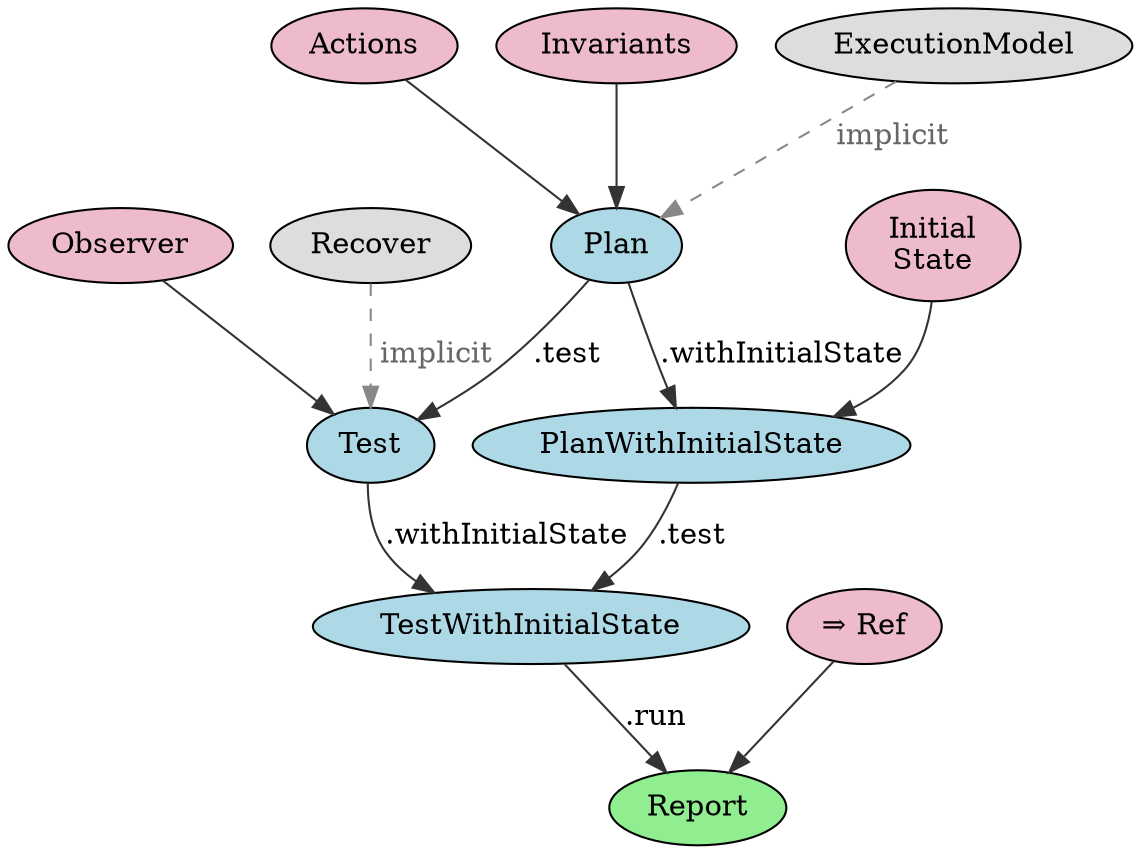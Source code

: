 digraph G {
edge[color="#333333"]

// Provided by user
{ node[style=filled fillcolor="#eebbcc"]
  a [label="Actions"]
  i [label="Invariants"]
  is [label="Initial\nState"]
  o [label="Observer"]
  ref [label="⇒ Ref"]
}

// Nearly always provided automatically
{ node[style=filled fillcolor="#dddddd"]
  r [label="Recover"]
  em [label="ExecutionModel"]
}


// Aggregation types
{ node[style=filled fillcolor=lightblue]
  plan [label="Plan"]
  planS [label="PlanWithInitialState"]
  test [label="Test"]
  testS [label="TestWithInitialState"]
}

run [label="Report" style=filled fillcolor=lightgreen]

{edge[style=dashed color="#888888" fontcolor="#666666" label=" implicit"]
r -> test
em -> plan
}

a,i -> plan
is -> planS
o -> test
plan -> planS [label=".withInitialState"]
plan -> test [label=".test"]
planS -> testS [label=".test"]
test -> testS [label=".withInitialState"]

ref -> run
testS -> run [label=".run"]
}
